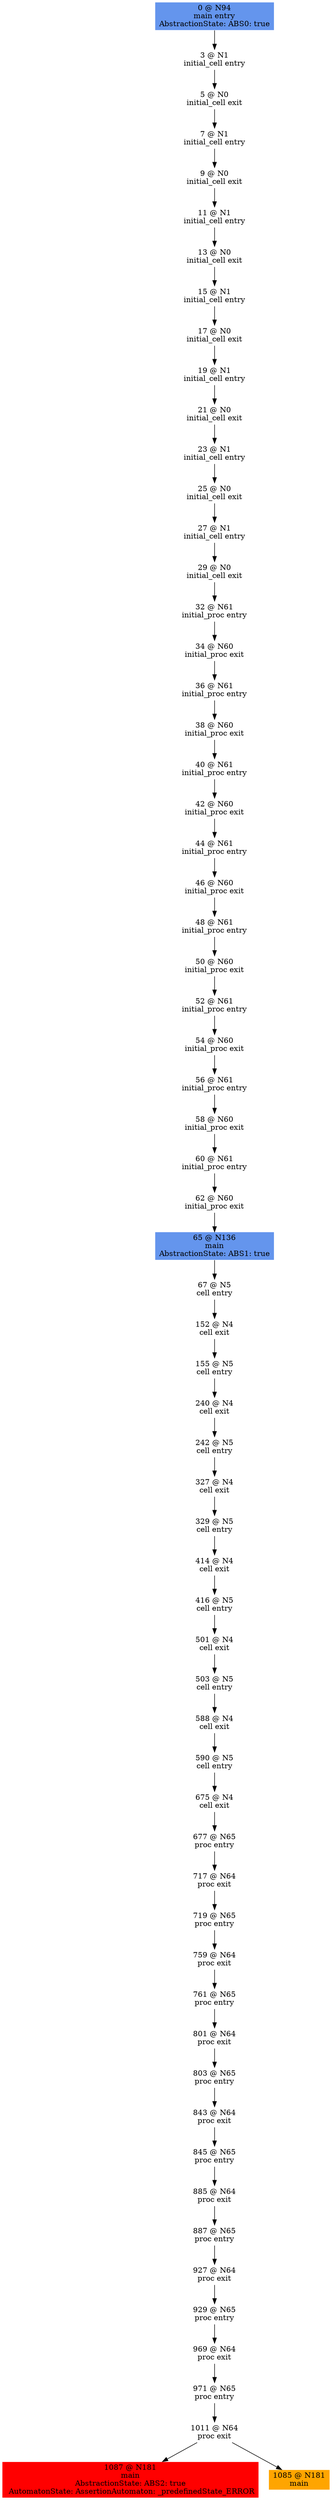 digraph ARG {
node [style="filled" shape="box" color="white"]
0 [fillcolor="cornflowerblue" label="0 @ N94\nmain entry\nAbstractionState: ABS0: true\n" id="0"]
3 [label="3 @ N1\ninitial_cell entry\n" id="3"]
5 [label="5 @ N0\ninitial_cell exit\n" id="5"]
7 [label="7 @ N1\ninitial_cell entry\n" id="7"]
9 [label="9 @ N0\ninitial_cell exit\n" id="9"]
11 [label="11 @ N1\ninitial_cell entry\n" id="11"]
13 [label="13 @ N0\ninitial_cell exit\n" id="13"]
15 [label="15 @ N1\ninitial_cell entry\n" id="15"]
17 [label="17 @ N0\ninitial_cell exit\n" id="17"]
19 [label="19 @ N1\ninitial_cell entry\n" id="19"]
21 [label="21 @ N0\ninitial_cell exit\n" id="21"]
23 [label="23 @ N1\ninitial_cell entry\n" id="23"]
25 [label="25 @ N0\ninitial_cell exit\n" id="25"]
27 [label="27 @ N1\ninitial_cell entry\n" id="27"]
29 [label="29 @ N0\ninitial_cell exit\n" id="29"]
32 [label="32 @ N61\ninitial_proc entry\n" id="32"]
34 [label="34 @ N60\ninitial_proc exit\n" id="34"]
36 [label="36 @ N61\ninitial_proc entry\n" id="36"]
38 [label="38 @ N60\ninitial_proc exit\n" id="38"]
40 [label="40 @ N61\ninitial_proc entry\n" id="40"]
42 [label="42 @ N60\ninitial_proc exit\n" id="42"]
44 [label="44 @ N61\ninitial_proc entry\n" id="44"]
46 [label="46 @ N60\ninitial_proc exit\n" id="46"]
48 [label="48 @ N61\ninitial_proc entry\n" id="48"]
50 [label="50 @ N60\ninitial_proc exit\n" id="50"]
52 [label="52 @ N61\ninitial_proc entry\n" id="52"]
54 [label="54 @ N60\ninitial_proc exit\n" id="54"]
56 [label="56 @ N61\ninitial_proc entry\n" id="56"]
58 [label="58 @ N60\ninitial_proc exit\n" id="58"]
60 [label="60 @ N61\ninitial_proc entry\n" id="60"]
62 [label="62 @ N60\ninitial_proc exit\n" id="62"]
65 [fillcolor="cornflowerblue" label="65 @ N136\nmain\nAbstractionState: ABS1: true\n" id="65"]
67 [label="67 @ N5\ncell entry\n" id="67"]
152 [label="152 @ N4\ncell exit\n" id="152"]
155 [label="155 @ N5\ncell entry\n" id="155"]
240 [label="240 @ N4\ncell exit\n" id="240"]
242 [label="242 @ N5\ncell entry\n" id="242"]
327 [label="327 @ N4\ncell exit\n" id="327"]
329 [label="329 @ N5\ncell entry\n" id="329"]
414 [label="414 @ N4\ncell exit\n" id="414"]
416 [label="416 @ N5\ncell entry\n" id="416"]
501 [label="501 @ N4\ncell exit\n" id="501"]
503 [label="503 @ N5\ncell entry\n" id="503"]
588 [label="588 @ N4\ncell exit\n" id="588"]
590 [label="590 @ N5\ncell entry\n" id="590"]
675 [label="675 @ N4\ncell exit\n" id="675"]
677 [label="677 @ N65\nproc entry\n" id="677"]
717 [label="717 @ N64\nproc exit\n" id="717"]
719 [label="719 @ N65\nproc entry\n" id="719"]
759 [label="759 @ N64\nproc exit\n" id="759"]
761 [label="761 @ N65\nproc entry\n" id="761"]
801 [label="801 @ N64\nproc exit\n" id="801"]
803 [label="803 @ N65\nproc entry\n" id="803"]
843 [label="843 @ N64\nproc exit\n" id="843"]
845 [label="845 @ N65\nproc entry\n" id="845"]
885 [label="885 @ N64\nproc exit\n" id="885"]
887 [label="887 @ N65\nproc entry\n" id="887"]
927 [label="927 @ N64\nproc exit\n" id="927"]
929 [label="929 @ N65\nproc entry\n" id="929"]
969 [label="969 @ N64\nproc exit\n" id="969"]
971 [label="971 @ N65\nproc entry\n" id="971"]
1011 [label="1011 @ N64\nproc exit\n" id="1011"]
1087 [fillcolor="red" label="1087 @ N181\nmain\nAbstractionState: ABS2: true\n AutomatonState: AssertionAutomaton: _predefinedState_ERROR\n" id="1087"]
1085 [fillcolor="orange" label="1085 @ N181\nmain\n" id="1085"]
0 -> 3 []
3 -> 5 []
5 -> 7 []
7 -> 9 []
9 -> 11 []
11 -> 13 []
13 -> 15 []
15 -> 17 []
17 -> 19 []
19 -> 21 []
21 -> 23 []
23 -> 25 []
25 -> 27 []
27 -> 29 []
29 -> 32 []
32 -> 34 []
34 -> 36 []
36 -> 38 []
38 -> 40 []
40 -> 42 []
42 -> 44 []
44 -> 46 []
46 -> 48 []
48 -> 50 []
50 -> 52 []
52 -> 54 []
54 -> 56 []
56 -> 58 []
58 -> 60 []
60 -> 62 []
62 -> 65 []
65 -> 67 []
67 -> 152 []
152 -> 155 []
155 -> 240 []
240 -> 242 []
242 -> 327 []
327 -> 329 []
329 -> 414 []
414 -> 416 []
416 -> 501 []
501 -> 503 []
503 -> 588 []
588 -> 590 []
590 -> 675 []
675 -> 677 []
677 -> 717 []
717 -> 719 []
719 -> 759 []
759 -> 761 []
761 -> 801 []
801 -> 803 []
803 -> 843 []
843 -> 845 []
845 -> 885 []
885 -> 887 []
887 -> 927 []
927 -> 929 []
929 -> 969 []
969 -> 971 []
971 -> 1011 []
1011 -> 1085 []
1011 -> 1087 []
}
